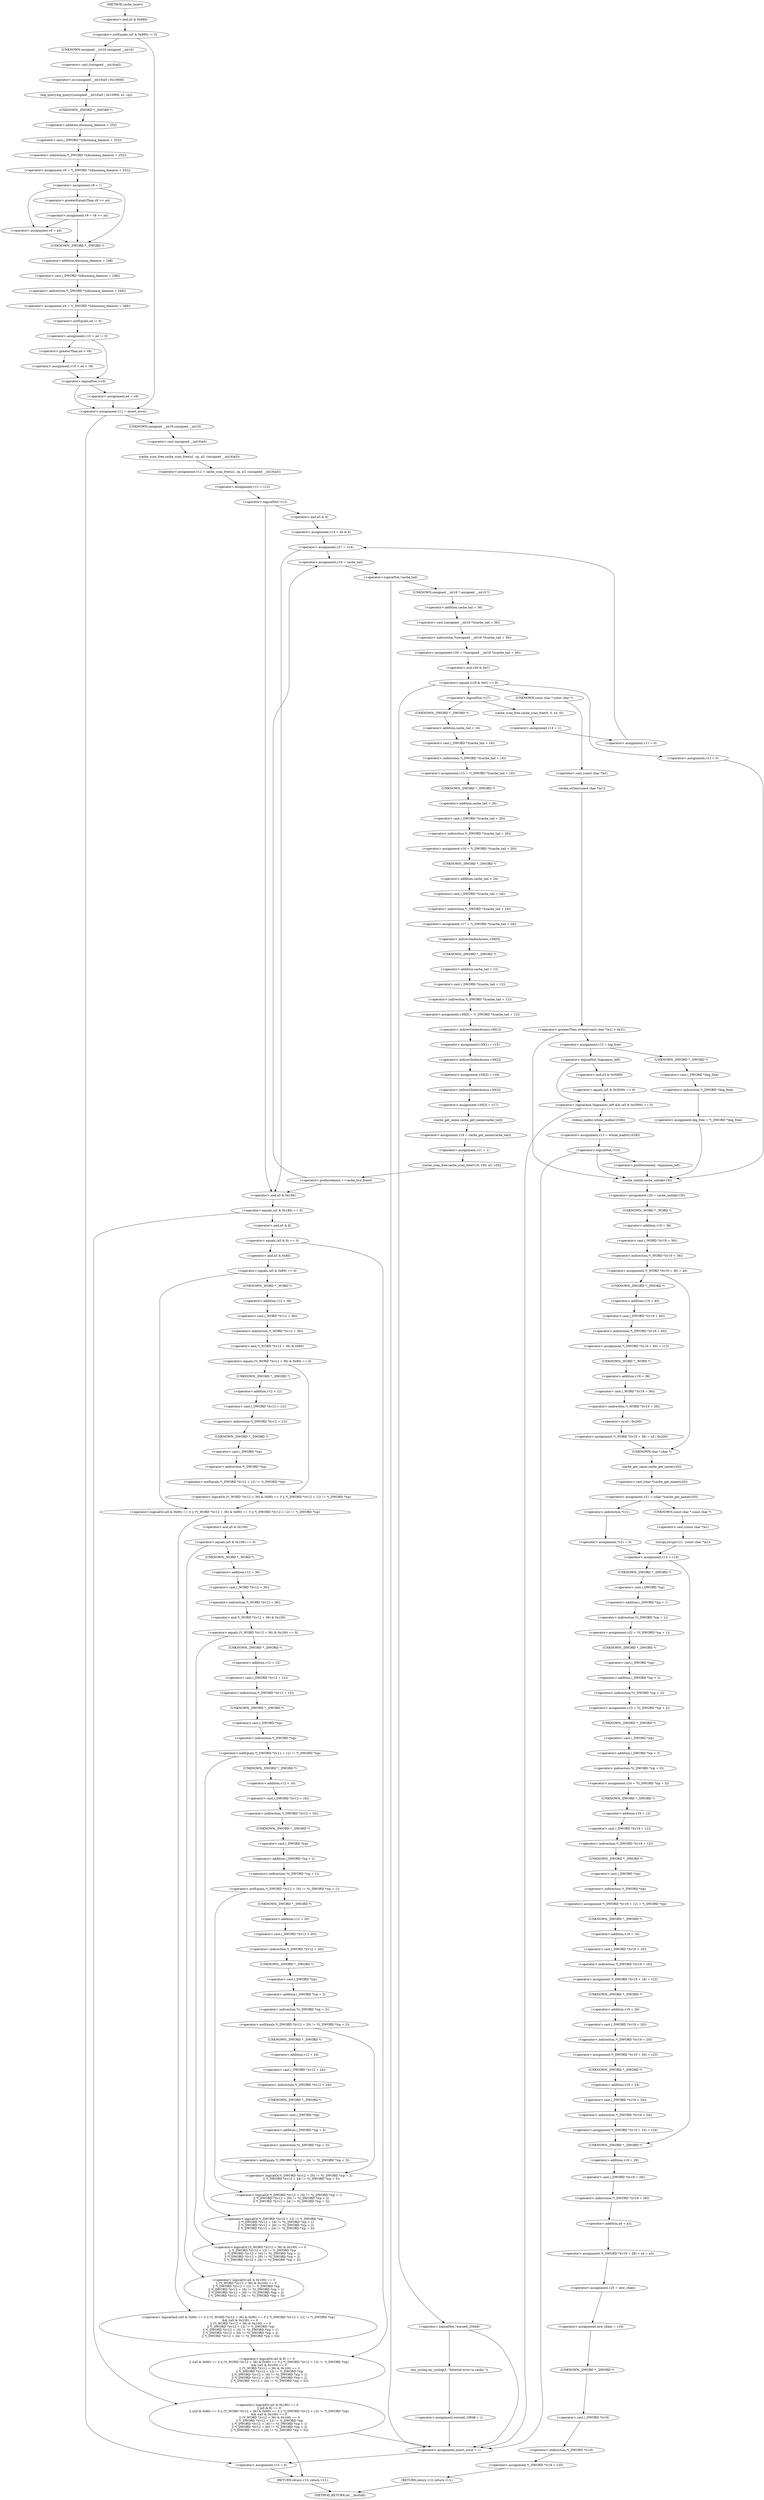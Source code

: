 digraph cache_insert {  
"1000151" [label = "(<operator>.notEquals,(a5 & 0x980) != 0)" ]
"1000152" [label = "(<operator>.and,a5 & 0x980)" ]
"1000157" [label = "(log_query,log_query((unsigned __int16)a5 | 0x10000, a1, cp))" ]
"1000158" [label = "(<operator>.or,(unsigned __int16)a5 | 0x10000)" ]
"1000159" [label = "(<operator>.cast,(unsigned __int16)a5)" ]
"1000160" [label = "(UNKNOWN,unsigned __int16,unsigned __int16)" ]
"1000165" [label = "(<operator>.assignment,v8 = *(_DWORD *)(dnsmasq_daemon + 252))" ]
"1000167" [label = "(<operator>.indirection,*(_DWORD *)(dnsmasq_daemon + 252))" ]
"1000168" [label = "(<operator>.cast,(_DWORD *)(dnsmasq_daemon + 252))" ]
"1000169" [label = "(UNKNOWN,_DWORD *,_DWORD *)" ]
"1000170" [label = "(<operator>.addition,dnsmasq_daemon + 252)" ]
"1000173" [label = "(<operator>.assignment,v9 = 1)" ]
"1000178" [label = "(<operator>.assignment,v9 = v8 >= a4)" ]
"1000180" [label = "(<operator>.greaterEqualsThan,v8 >= a4)" ]
"1000185" [label = "(<operator>.assignment,v8 = a4)" ]
"1000188" [label = "(<operator>.assignment,a4 = *(_DWORD *)(dnsmasq_daemon + 248))" ]
"1000190" [label = "(<operator>.indirection,*(_DWORD *)(dnsmasq_daemon + 248))" ]
"1000191" [label = "(<operator>.cast,(_DWORD *)(dnsmasq_daemon + 248))" ]
"1000192" [label = "(UNKNOWN,_DWORD *,_DWORD *)" ]
"1000193" [label = "(<operator>.addition,dnsmasq_daemon + 248)" ]
"1000196" [label = "(<operator>.assignment,v10 = a4 != 0)" ]
"1000198" [label = "(<operator>.notEquals,a4 != 0)" ]
"1000203" [label = "(<operator>.assignment,v10 = a4 > v8)" ]
"1000205" [label = "(<operator>.greaterThan,a4 > v8)" ]
"1000209" [label = "(<operator>.logicalNot,!v10)" ]
"1000211" [label = "(<operator>.assignment,a4 = v8)" ]
"1000214" [label = "(<operator>.assignment,v11 = insert_error)" ]
"1000220" [label = "(<operator>.assignment,v12 = cache_scan_free(a1, cp, a3, (unsigned __int16)a5))" ]
"1000222" [label = "(cache_scan_free,cache_scan_free(a1, cp, a3, (unsigned __int16)a5))" ]
"1000226" [label = "(<operator>.cast,(unsigned __int16)a5)" ]
"1000227" [label = "(UNKNOWN,unsigned __int16,unsigned __int16)" ]
"1000229" [label = "(<operator>.assignment,v13 = v12)" ]
"1000233" [label = "(<operator>.logicalNot,!v12)" ]
"1000236" [label = "(<operator>.assignment,v14 = a5 & 4)" ]
"1000238" [label = "(<operator>.and,a5 & 4)" ]
"1000242" [label = "(<operator>.assignment,v27 = v14)" ]
"1000248" [label = "(<operator>.assignment,v19 = cache_tail)" ]
"1000252" [label = "(<operator>.logicalNot,!cache_tail)" ]
"1000255" [label = "(<operator>.assignment,v29 = *(unsigned __int16 *)(cache_tail + 36))" ]
"1000257" [label = "(<operator>.indirection,*(unsigned __int16 *)(cache_tail + 36))" ]
"1000258" [label = "(<operator>.cast,(unsigned __int16 *)(cache_tail + 36))" ]
"1000259" [label = "(UNKNOWN,unsigned __int16 *,unsigned __int16 *)" ]
"1000260" [label = "(<operator>.addition,cache_tail + 36)" ]
"1000264" [label = "(<operator>.equals,(v29 & 0xC) == 0)" ]
"1000265" [label = "(<operator>.and,v29 & 0xC)" ]
"1000274" [label = "(<operator>.greaterThan,strlen((const char *)a1) > 0x31)" ]
"1000275" [label = "(strlen,strlen((const char *)a1))" ]
"1000276" [label = "(<operator>.cast,(const char *)a1)" ]
"1000277" [label = "(UNKNOWN,const char *,const char *)" ]
"1000281" [label = "(<operator>.assignment,v13 = big_free)" ]
"1000287" [label = "(<operator>.assignment,big_free = *(_DWORD *)big_free)" ]
"1000289" [label = "(<operator>.indirection,*(_DWORD *)big_free)" ]
"1000290" [label = "(<operator>.cast,(_DWORD *)big_free)" ]
"1000291" [label = "(UNKNOWN,_DWORD *,_DWORD *)" ]
"1000296" [label = "(<operator>.logicalAnd,!bignames_left && (a5 & 0x5000) == 0)" ]
"1000297" [label = "(<operator>.logicalNot,!bignames_left)" ]
"1000299" [label = "(<operator>.equals,(a5 & 0x5000) == 0)" ]
"1000300" [label = "(<operator>.and,a5 & 0x5000)" ]
"1000305" [label = "(<operator>.assignment,v13 = whine_malloc(1028))" ]
"1000307" [label = "(whine_malloc,whine_malloc(1028))" ]
"1000310" [label = "(<operator>.logicalNot,!v13)" ]
"1000315" [label = "(<operator>.preDecrement,--bignames_left)" ]
"1000319" [label = "(<operator>.assignment,v13 = 0)" ]
"1000322" [label = "(<operator>.assignment,v20 = cache_unlink(v19))" ]
"1000324" [label = "(cache_unlink,cache_unlink(v19))" ]
"1000326" [label = "(<operator>.assignment,*(_WORD *)(v19 + 36) = a5)" ]
"1000327" [label = "(<operator>.indirection,*(_WORD *)(v19 + 36))" ]
"1000328" [label = "(<operator>.cast,(_WORD *)(v19 + 36))" ]
"1000329" [label = "(UNKNOWN,_WORD *,_WORD *)" ]
"1000330" [label = "(<operator>.addition,v19 + 36)" ]
"1000337" [label = "(<operator>.assignment,*(_DWORD *)(v19 + 40) = v13)" ]
"1000338" [label = "(<operator>.indirection,*(_DWORD *)(v19 + 40))" ]
"1000339" [label = "(<operator>.cast,(_DWORD *)(v19 + 40))" ]
"1000340" [label = "(UNKNOWN,_DWORD *,_DWORD *)" ]
"1000341" [label = "(<operator>.addition,v19 + 40)" ]
"1000345" [label = "(<operator>.assignment,*(_WORD *)(v19 + 36) = a5 | 0x200)" ]
"1000346" [label = "(<operator>.indirection,*(_WORD *)(v19 + 36))" ]
"1000347" [label = "(<operator>.cast,(_WORD *)(v19 + 36))" ]
"1000348" [label = "(UNKNOWN,_WORD *,_WORD *)" ]
"1000349" [label = "(<operator>.addition,v19 + 36)" ]
"1000352" [label = "(<operator>.or,a5 | 0x200)" ]
"1000355" [label = "(<operator>.assignment,v21 = (char *)cache_get_name(v20))" ]
"1000357" [label = "(<operator>.cast,(char *)cache_get_name(v20))" ]
"1000358" [label = "(UNKNOWN,char *,char *)" ]
"1000359" [label = "(cache_get_name,cache_get_name(v20))" ]
"1000363" [label = "(strcpy,strcpy(v21, (const char *)a1))" ]
"1000365" [label = "(<operator>.cast,(const char *)a1)" ]
"1000366" [label = "(UNKNOWN,const char *,const char *)" ]
"1000369" [label = "(<operator>.assignment,*v21 = 0)" ]
"1000370" [label = "(<operator>.indirection,*v21)" ]
"1000373" [label = "(<operator>.assignment,v13 = v19)" ]
"1000379" [label = "(<operator>.assignment,v22 = *((_DWORD *)cp + 1))" ]
"1000381" [label = "(<operator>.indirection,*((_DWORD *)cp + 1))" ]
"1000382" [label = "(<operator>.addition,(_DWORD *)cp + 1)" ]
"1000383" [label = "(<operator>.cast,(_DWORD *)cp)" ]
"1000384" [label = "(UNKNOWN,_DWORD *,_DWORD *)" ]
"1000387" [label = "(<operator>.assignment,v23 = *((_DWORD *)cp + 2))" ]
"1000389" [label = "(<operator>.indirection,*((_DWORD *)cp + 2))" ]
"1000390" [label = "(<operator>.addition,(_DWORD *)cp + 2)" ]
"1000391" [label = "(<operator>.cast,(_DWORD *)cp)" ]
"1000392" [label = "(UNKNOWN,_DWORD *,_DWORD *)" ]
"1000395" [label = "(<operator>.assignment,v24 = *((_DWORD *)cp + 3))" ]
"1000397" [label = "(<operator>.indirection,*((_DWORD *)cp + 3))" ]
"1000398" [label = "(<operator>.addition,(_DWORD *)cp + 3)" ]
"1000399" [label = "(<operator>.cast,(_DWORD *)cp)" ]
"1000400" [label = "(UNKNOWN,_DWORD *,_DWORD *)" ]
"1000403" [label = "(<operator>.assignment,*(_DWORD *)(v19 + 12) = *(_DWORD *)cp)" ]
"1000404" [label = "(<operator>.indirection,*(_DWORD *)(v19 + 12))" ]
"1000405" [label = "(<operator>.cast,(_DWORD *)(v19 + 12))" ]
"1000406" [label = "(UNKNOWN,_DWORD *,_DWORD *)" ]
"1000407" [label = "(<operator>.addition,v19 + 12)" ]
"1000410" [label = "(<operator>.indirection,*(_DWORD *)cp)" ]
"1000411" [label = "(<operator>.cast,(_DWORD *)cp)" ]
"1000412" [label = "(UNKNOWN,_DWORD *,_DWORD *)" ]
"1000414" [label = "(<operator>.assignment,*(_DWORD *)(v19 + 16) = v22)" ]
"1000415" [label = "(<operator>.indirection,*(_DWORD *)(v19 + 16))" ]
"1000416" [label = "(<operator>.cast,(_DWORD *)(v19 + 16))" ]
"1000417" [label = "(UNKNOWN,_DWORD *,_DWORD *)" ]
"1000418" [label = "(<operator>.addition,v19 + 16)" ]
"1000422" [label = "(<operator>.assignment,*(_DWORD *)(v19 + 20) = v23)" ]
"1000423" [label = "(<operator>.indirection,*(_DWORD *)(v19 + 20))" ]
"1000424" [label = "(<operator>.cast,(_DWORD *)(v19 + 20))" ]
"1000425" [label = "(UNKNOWN,_DWORD *,_DWORD *)" ]
"1000426" [label = "(<operator>.addition,v19 + 20)" ]
"1000430" [label = "(<operator>.assignment,*(_DWORD *)(v19 + 24) = v24)" ]
"1000431" [label = "(<operator>.indirection,*(_DWORD *)(v19 + 24))" ]
"1000432" [label = "(<operator>.cast,(_DWORD *)(v19 + 24))" ]
"1000433" [label = "(UNKNOWN,_DWORD *,_DWORD *)" ]
"1000434" [label = "(<operator>.addition,v19 + 24)" ]
"1000438" [label = "(<operator>.assignment,*(_DWORD *)(v19 + 28) = a4 + a3)" ]
"1000439" [label = "(<operator>.indirection,*(_DWORD *)(v19 + 28))" ]
"1000440" [label = "(<operator>.cast,(_DWORD *)(v19 + 28))" ]
"1000441" [label = "(UNKNOWN,_DWORD *,_DWORD *)" ]
"1000442" [label = "(<operator>.addition,v19 + 28)" ]
"1000445" [label = "(<operator>.addition,a4 + a3)" ]
"1000448" [label = "(<operator>.assignment,v25 = new_chain)" ]
"1000451" [label = "(<operator>.assignment,new_chain = v19)" ]
"1000454" [label = "(<operator>.assignment,*(_DWORD *)v19 = v25)" ]
"1000455" [label = "(<operator>.indirection,*(_DWORD *)v19)" ]
"1000456" [label = "(<operator>.cast,(_DWORD *)v19)" ]
"1000457" [label = "(UNKNOWN,_DWORD *,_DWORD *)" ]
"1000460" [label = "(RETURN,return v13;,return v13;)" ]
"1000466" [label = "(<operator>.logicalNot,!warned_10948)" ]
"1000469" [label = "(my_syslog,my_syslog(3, \"Internal error in cache.\"))" ]
"1000472" [label = "(<operator>.assignment,warned_10948 = 1)" ]
"1000477" [label = "(<operator>.logicalNot,!v27)" ]
"1000480" [label = "(cache_scan_free,cache_scan_free(0, 0, a3, 0))" ]
"1000485" [label = "(<operator>.assignment,v14 = 1)" ]
"1000488" [label = "(<operator>.assignment,v11 = 0)" ]
"1000492" [label = "(<operator>.assignment,v15 = *(_DWORD *)(cache_tail + 16))" ]
"1000494" [label = "(<operator>.indirection,*(_DWORD *)(cache_tail + 16))" ]
"1000495" [label = "(<operator>.cast,(_DWORD *)(cache_tail + 16))" ]
"1000496" [label = "(UNKNOWN,_DWORD *,_DWORD *)" ]
"1000497" [label = "(<operator>.addition,cache_tail + 16)" ]
"1000500" [label = "(<operator>.assignment,v16 = *(_DWORD *)(cache_tail + 20))" ]
"1000502" [label = "(<operator>.indirection,*(_DWORD *)(cache_tail + 20))" ]
"1000503" [label = "(<operator>.cast,(_DWORD *)(cache_tail + 20))" ]
"1000504" [label = "(UNKNOWN,_DWORD *,_DWORD *)" ]
"1000505" [label = "(<operator>.addition,cache_tail + 20)" ]
"1000508" [label = "(<operator>.assignment,v17 = *(_DWORD *)(cache_tail + 24))" ]
"1000510" [label = "(<operator>.indirection,*(_DWORD *)(cache_tail + 24))" ]
"1000511" [label = "(<operator>.cast,(_DWORD *)(cache_tail + 24))" ]
"1000512" [label = "(UNKNOWN,_DWORD *,_DWORD *)" ]
"1000513" [label = "(<operator>.addition,cache_tail + 24)" ]
"1000516" [label = "(<operator>.assignment,v30[0] = *(_DWORD *)(cache_tail + 12))" ]
"1000517" [label = "(<operator>.indirectIndexAccess,v30[0])" ]
"1000520" [label = "(<operator>.indirection,*(_DWORD *)(cache_tail + 12))" ]
"1000521" [label = "(<operator>.cast,(_DWORD *)(cache_tail + 12))" ]
"1000522" [label = "(UNKNOWN,_DWORD *,_DWORD *)" ]
"1000523" [label = "(<operator>.addition,cache_tail + 12)" ]
"1000526" [label = "(<operator>.assignment,v30[1] = v15)" ]
"1000527" [label = "(<operator>.indirectIndexAccess,v30[1])" ]
"1000531" [label = "(<operator>.assignment,v30[2] = v16)" ]
"1000532" [label = "(<operator>.indirectIndexAccess,v30[2])" ]
"1000536" [label = "(<operator>.assignment,v30[3] = v17)" ]
"1000537" [label = "(<operator>.indirectIndexAccess,v30[3])" ]
"1000541" [label = "(<operator>.assignment,v18 = cache_get_name(cache_tail))" ]
"1000543" [label = "(cache_get_name,cache_get_name(cache_tail))" ]
"1000545" [label = "(<operator>.assignment,v11 = 1)" ]
"1000548" [label = "(cache_scan_free,cache_scan_free(v18, v30, a3, v29))" ]
"1000553" [label = "(<operator>.preIncrement,++cache_live_freed)" ]
"1000556" [label = "(<operator>.logicalOr,(a5 & 0x180) == 0\n    || (a5 & 8) == 0\n    || ((a5 & 0x80) == 0 || (*(_WORD *)(v12 + 36) & 0x80) == 0 || *(_DWORD *)(v12 + 12) != *(_DWORD *)cp)\n    && ((a5 & 0x100) == 0\n     || (*(_WORD *)(v12 + 36) & 0x100) == 0\n     || *(_DWORD *)(v12 + 12) != *(_DWORD *)cp\n     || *(_DWORD *)(v12 + 16) != *((_DWORD *)cp + 1)\n     || *(_DWORD *)(v12 + 20) != *((_DWORD *)cp + 2)\n     || *(_DWORD *)(v12 + 24) != *((_DWORD *)cp + 3)))" ]
"1000557" [label = "(<operator>.equals,(a5 & 0x180) == 0)" ]
"1000558" [label = "(<operator>.and,a5 & 0x180)" ]
"1000562" [label = "(<operator>.logicalOr,(a5 & 8) == 0\n    || ((a5 & 0x80) == 0 || (*(_WORD *)(v12 + 36) & 0x80) == 0 || *(_DWORD *)(v12 + 12) != *(_DWORD *)cp)\n    && ((a5 & 0x100) == 0\n     || (*(_WORD *)(v12 + 36) & 0x100) == 0\n     || *(_DWORD *)(v12 + 12) != *(_DWORD *)cp\n     || *(_DWORD *)(v12 + 16) != *((_DWORD *)cp + 1)\n     || *(_DWORD *)(v12 + 20) != *((_DWORD *)cp + 2)\n     || *(_DWORD *)(v12 + 24) != *((_DWORD *)cp + 3)))" ]
"1000563" [label = "(<operator>.equals,(a5 & 8) == 0)" ]
"1000564" [label = "(<operator>.and,a5 & 8)" ]
"1000568" [label = "(<operator>.logicalAnd,((a5 & 0x80) == 0 || (*(_WORD *)(v12 + 36) & 0x80) == 0 || *(_DWORD *)(v12 + 12) != *(_DWORD *)cp)\n    && ((a5 & 0x100) == 0\n     || (*(_WORD *)(v12 + 36) & 0x100) == 0\n     || *(_DWORD *)(v12 + 12) != *(_DWORD *)cp\n     || *(_DWORD *)(v12 + 16) != *((_DWORD *)cp + 1)\n     || *(_DWORD *)(v12 + 20) != *((_DWORD *)cp + 2)\n     || *(_DWORD *)(v12 + 24) != *((_DWORD *)cp + 3)))" ]
"1000569" [label = "(<operator>.logicalOr,(a5 & 0x80) == 0 || (*(_WORD *)(v12 + 36) & 0x80) == 0 || *(_DWORD *)(v12 + 12) != *(_DWORD *)cp)" ]
"1000570" [label = "(<operator>.equals,(a5 & 0x80) == 0)" ]
"1000571" [label = "(<operator>.and,a5 & 0x80)" ]
"1000575" [label = "(<operator>.logicalOr,(*(_WORD *)(v12 + 36) & 0x80) == 0 || *(_DWORD *)(v12 + 12) != *(_DWORD *)cp)" ]
"1000576" [label = "(<operator>.equals,(*(_WORD *)(v12 + 36) & 0x80) == 0)" ]
"1000577" [label = "(<operator>.and,*(_WORD *)(v12 + 36) & 0x80)" ]
"1000578" [label = "(<operator>.indirection,*(_WORD *)(v12 + 36))" ]
"1000579" [label = "(<operator>.cast,(_WORD *)(v12 + 36))" ]
"1000580" [label = "(UNKNOWN,_WORD *,_WORD *)" ]
"1000581" [label = "(<operator>.addition,v12 + 36)" ]
"1000586" [label = "(<operator>.notEquals,*(_DWORD *)(v12 + 12) != *(_DWORD *)cp)" ]
"1000587" [label = "(<operator>.indirection,*(_DWORD *)(v12 + 12))" ]
"1000588" [label = "(<operator>.cast,(_DWORD *)(v12 + 12))" ]
"1000589" [label = "(UNKNOWN,_DWORD *,_DWORD *)" ]
"1000590" [label = "(<operator>.addition,v12 + 12)" ]
"1000593" [label = "(<operator>.indirection,*(_DWORD *)cp)" ]
"1000594" [label = "(<operator>.cast,(_DWORD *)cp)" ]
"1000595" [label = "(UNKNOWN,_DWORD *,_DWORD *)" ]
"1000597" [label = "(<operator>.logicalOr,(a5 & 0x100) == 0\n     || (*(_WORD *)(v12 + 36) & 0x100) == 0\n     || *(_DWORD *)(v12 + 12) != *(_DWORD *)cp\n     || *(_DWORD *)(v12 + 16) != *((_DWORD *)cp + 1)\n     || *(_DWORD *)(v12 + 20) != *((_DWORD *)cp + 2)\n     || *(_DWORD *)(v12 + 24) != *((_DWORD *)cp + 3))" ]
"1000598" [label = "(<operator>.equals,(a5 & 0x100) == 0)" ]
"1000599" [label = "(<operator>.and,a5 & 0x100)" ]
"1000603" [label = "(<operator>.logicalOr,(*(_WORD *)(v12 + 36) & 0x100) == 0\n     || *(_DWORD *)(v12 + 12) != *(_DWORD *)cp\n     || *(_DWORD *)(v12 + 16) != *((_DWORD *)cp + 1)\n     || *(_DWORD *)(v12 + 20) != *((_DWORD *)cp + 2)\n     || *(_DWORD *)(v12 + 24) != *((_DWORD *)cp + 3))" ]
"1000604" [label = "(<operator>.equals,(*(_WORD *)(v12 + 36) & 0x100) == 0)" ]
"1000605" [label = "(<operator>.and,*(_WORD *)(v12 + 36) & 0x100)" ]
"1000606" [label = "(<operator>.indirection,*(_WORD *)(v12 + 36))" ]
"1000607" [label = "(<operator>.cast,(_WORD *)(v12 + 36))" ]
"1000608" [label = "(UNKNOWN,_WORD *,_WORD *)" ]
"1000609" [label = "(<operator>.addition,v12 + 36)" ]
"1000614" [label = "(<operator>.logicalOr,*(_DWORD *)(v12 + 12) != *(_DWORD *)cp\n     || *(_DWORD *)(v12 + 16) != *((_DWORD *)cp + 1)\n     || *(_DWORD *)(v12 + 20) != *((_DWORD *)cp + 2)\n     || *(_DWORD *)(v12 + 24) != *((_DWORD *)cp + 3))" ]
"1000615" [label = "(<operator>.notEquals,*(_DWORD *)(v12 + 12) != *(_DWORD *)cp)" ]
"1000616" [label = "(<operator>.indirection,*(_DWORD *)(v12 + 12))" ]
"1000617" [label = "(<operator>.cast,(_DWORD *)(v12 + 12))" ]
"1000618" [label = "(UNKNOWN,_DWORD *,_DWORD *)" ]
"1000619" [label = "(<operator>.addition,v12 + 12)" ]
"1000622" [label = "(<operator>.indirection,*(_DWORD *)cp)" ]
"1000623" [label = "(<operator>.cast,(_DWORD *)cp)" ]
"1000624" [label = "(UNKNOWN,_DWORD *,_DWORD *)" ]
"1000626" [label = "(<operator>.logicalOr,*(_DWORD *)(v12 + 16) != *((_DWORD *)cp + 1)\n     || *(_DWORD *)(v12 + 20) != *((_DWORD *)cp + 2)\n     || *(_DWORD *)(v12 + 24) != *((_DWORD *)cp + 3))" ]
"1000627" [label = "(<operator>.notEquals,*(_DWORD *)(v12 + 16) != *((_DWORD *)cp + 1))" ]
"1000628" [label = "(<operator>.indirection,*(_DWORD *)(v12 + 16))" ]
"1000629" [label = "(<operator>.cast,(_DWORD *)(v12 + 16))" ]
"1000630" [label = "(UNKNOWN,_DWORD *,_DWORD *)" ]
"1000631" [label = "(<operator>.addition,v12 + 16)" ]
"1000634" [label = "(<operator>.indirection,*((_DWORD *)cp + 1))" ]
"1000635" [label = "(<operator>.addition,(_DWORD *)cp + 1)" ]
"1000636" [label = "(<operator>.cast,(_DWORD *)cp)" ]
"1000637" [label = "(UNKNOWN,_DWORD *,_DWORD *)" ]
"1000640" [label = "(<operator>.logicalOr,*(_DWORD *)(v12 + 20) != *((_DWORD *)cp + 2)\n     || *(_DWORD *)(v12 + 24) != *((_DWORD *)cp + 3))" ]
"1000641" [label = "(<operator>.notEquals,*(_DWORD *)(v12 + 20) != *((_DWORD *)cp + 2))" ]
"1000642" [label = "(<operator>.indirection,*(_DWORD *)(v12 + 20))" ]
"1000643" [label = "(<operator>.cast,(_DWORD *)(v12 + 20))" ]
"1000644" [label = "(UNKNOWN,_DWORD *,_DWORD *)" ]
"1000645" [label = "(<operator>.addition,v12 + 20)" ]
"1000648" [label = "(<operator>.indirection,*((_DWORD *)cp + 2))" ]
"1000649" [label = "(<operator>.addition,(_DWORD *)cp + 2)" ]
"1000650" [label = "(<operator>.cast,(_DWORD *)cp)" ]
"1000651" [label = "(UNKNOWN,_DWORD *,_DWORD *)" ]
"1000654" [label = "(<operator>.notEquals,*(_DWORD *)(v12 + 24) != *((_DWORD *)cp + 3))" ]
"1000655" [label = "(<operator>.indirection,*(_DWORD *)(v12 + 24))" ]
"1000656" [label = "(<operator>.cast,(_DWORD *)(v12 + 24))" ]
"1000657" [label = "(UNKNOWN,_DWORD *,_DWORD *)" ]
"1000658" [label = "(<operator>.addition,v12 + 24)" ]
"1000661" [label = "(<operator>.indirection,*((_DWORD *)cp + 3))" ]
"1000662" [label = "(<operator>.addition,(_DWORD *)cp + 3)" ]
"1000663" [label = "(<operator>.cast,(_DWORD *)cp)" ]
"1000664" [label = "(UNKNOWN,_DWORD *,_DWORD *)" ]
"1000669" [label = "(<operator>.assignment,insert_error = 1)" ]
"1000673" [label = "(<operator>.assignment,v13 = 0)" ]
"1000676" [label = "(RETURN,return v13;,return v13;)" ]
"1000122" [label = "(METHOD,cache_insert)" ]
"1000678" [label = "(METHOD_RETURN,int __fastcall)" ]
  "1000151" -> "1000160" 
  "1000151" -> "1000214" 
  "1000152" -> "1000151" 
  "1000157" -> "1000169" 
  "1000158" -> "1000157" 
  "1000159" -> "1000158" 
  "1000160" -> "1000159" 
  "1000165" -> "1000173" 
  "1000167" -> "1000165" 
  "1000168" -> "1000167" 
  "1000169" -> "1000170" 
  "1000170" -> "1000168" 
  "1000173" -> "1000180" 
  "1000173" -> "1000185" 
  "1000173" -> "1000192" 
  "1000178" -> "1000185" 
  "1000178" -> "1000192" 
  "1000180" -> "1000178" 
  "1000185" -> "1000192" 
  "1000188" -> "1000198" 
  "1000190" -> "1000188" 
  "1000191" -> "1000190" 
  "1000192" -> "1000193" 
  "1000193" -> "1000191" 
  "1000196" -> "1000205" 
  "1000196" -> "1000209" 
  "1000198" -> "1000196" 
  "1000203" -> "1000209" 
  "1000205" -> "1000203" 
  "1000209" -> "1000211" 
  "1000209" -> "1000214" 
  "1000211" -> "1000214" 
  "1000214" -> "1000673" 
  "1000214" -> "1000227" 
  "1000220" -> "1000229" 
  "1000222" -> "1000220" 
  "1000226" -> "1000222" 
  "1000227" -> "1000226" 
  "1000229" -> "1000233" 
  "1000233" -> "1000238" 
  "1000233" -> "1000558" 
  "1000236" -> "1000242" 
  "1000238" -> "1000236" 
  "1000242" -> "1000248" 
  "1000242" -> "1000558" 
  "1000248" -> "1000252" 
  "1000252" -> "1000669" 
  "1000252" -> "1000259" 
  "1000255" -> "1000265" 
  "1000257" -> "1000255" 
  "1000258" -> "1000257" 
  "1000259" -> "1000260" 
  "1000260" -> "1000258" 
  "1000264" -> "1000277" 
  "1000264" -> "1000319" 
  "1000264" -> "1000466" 
  "1000264" -> "1000477" 
  "1000265" -> "1000264" 
  "1000274" -> "1000281" 
  "1000274" -> "1000324" 
  "1000275" -> "1000274" 
  "1000276" -> "1000275" 
  "1000277" -> "1000276" 
  "1000281" -> "1000291" 
  "1000281" -> "1000297" 
  "1000287" -> "1000324" 
  "1000289" -> "1000287" 
  "1000290" -> "1000289" 
  "1000291" -> "1000290" 
  "1000296" -> "1000669" 
  "1000296" -> "1000307" 
  "1000297" -> "1000296" 
  "1000297" -> "1000300" 
  "1000299" -> "1000296" 
  "1000300" -> "1000299" 
  "1000305" -> "1000310" 
  "1000307" -> "1000305" 
  "1000310" -> "1000669" 
  "1000310" -> "1000315" 
  "1000310" -> "1000324" 
  "1000315" -> "1000324" 
  "1000319" -> "1000324" 
  "1000322" -> "1000329" 
  "1000324" -> "1000322" 
  "1000326" -> "1000340" 
  "1000326" -> "1000358" 
  "1000327" -> "1000326" 
  "1000328" -> "1000327" 
  "1000329" -> "1000330" 
  "1000330" -> "1000328" 
  "1000337" -> "1000348" 
  "1000338" -> "1000337" 
  "1000339" -> "1000338" 
  "1000340" -> "1000341" 
  "1000341" -> "1000339" 
  "1000345" -> "1000358" 
  "1000346" -> "1000352" 
  "1000347" -> "1000346" 
  "1000348" -> "1000349" 
  "1000349" -> "1000347" 
  "1000352" -> "1000345" 
  "1000355" -> "1000366" 
  "1000355" -> "1000370" 
  "1000357" -> "1000355" 
  "1000358" -> "1000359" 
  "1000359" -> "1000357" 
  "1000363" -> "1000373" 
  "1000365" -> "1000363" 
  "1000366" -> "1000365" 
  "1000369" -> "1000373" 
  "1000370" -> "1000369" 
  "1000373" -> "1000441" 
  "1000373" -> "1000384" 
  "1000379" -> "1000392" 
  "1000381" -> "1000379" 
  "1000382" -> "1000381" 
  "1000383" -> "1000382" 
  "1000384" -> "1000383" 
  "1000387" -> "1000400" 
  "1000389" -> "1000387" 
  "1000390" -> "1000389" 
  "1000391" -> "1000390" 
  "1000392" -> "1000391" 
  "1000395" -> "1000406" 
  "1000397" -> "1000395" 
  "1000398" -> "1000397" 
  "1000399" -> "1000398" 
  "1000400" -> "1000399" 
  "1000403" -> "1000417" 
  "1000404" -> "1000412" 
  "1000405" -> "1000404" 
  "1000406" -> "1000407" 
  "1000407" -> "1000405" 
  "1000410" -> "1000403" 
  "1000411" -> "1000410" 
  "1000412" -> "1000411" 
  "1000414" -> "1000425" 
  "1000415" -> "1000414" 
  "1000416" -> "1000415" 
  "1000417" -> "1000418" 
  "1000418" -> "1000416" 
  "1000422" -> "1000433" 
  "1000423" -> "1000422" 
  "1000424" -> "1000423" 
  "1000425" -> "1000426" 
  "1000426" -> "1000424" 
  "1000430" -> "1000441" 
  "1000431" -> "1000430" 
  "1000432" -> "1000431" 
  "1000433" -> "1000434" 
  "1000434" -> "1000432" 
  "1000438" -> "1000448" 
  "1000439" -> "1000445" 
  "1000440" -> "1000439" 
  "1000441" -> "1000442" 
  "1000442" -> "1000440" 
  "1000445" -> "1000438" 
  "1000448" -> "1000451" 
  "1000451" -> "1000457" 
  "1000454" -> "1000460" 
  "1000455" -> "1000454" 
  "1000456" -> "1000455" 
  "1000457" -> "1000456" 
  "1000460" -> "1000678" 
  "1000466" -> "1000469" 
  "1000466" -> "1000669" 
  "1000469" -> "1000472" 
  "1000472" -> "1000669" 
  "1000477" -> "1000480" 
  "1000477" -> "1000496" 
  "1000480" -> "1000485" 
  "1000485" -> "1000488" 
  "1000488" -> "1000242" 
  "1000492" -> "1000504" 
  "1000494" -> "1000492" 
  "1000495" -> "1000494" 
  "1000496" -> "1000497" 
  "1000497" -> "1000495" 
  "1000500" -> "1000512" 
  "1000502" -> "1000500" 
  "1000503" -> "1000502" 
  "1000504" -> "1000505" 
  "1000505" -> "1000503" 
  "1000508" -> "1000517" 
  "1000510" -> "1000508" 
  "1000511" -> "1000510" 
  "1000512" -> "1000513" 
  "1000513" -> "1000511" 
  "1000516" -> "1000527" 
  "1000517" -> "1000522" 
  "1000520" -> "1000516" 
  "1000521" -> "1000520" 
  "1000522" -> "1000523" 
  "1000523" -> "1000521" 
  "1000526" -> "1000532" 
  "1000527" -> "1000526" 
  "1000531" -> "1000537" 
  "1000532" -> "1000531" 
  "1000536" -> "1000543" 
  "1000537" -> "1000536" 
  "1000541" -> "1000545" 
  "1000543" -> "1000541" 
  "1000545" -> "1000548" 
  "1000548" -> "1000553" 
  "1000553" -> "1000248" 
  "1000553" -> "1000558" 
  "1000556" -> "1000669" 
  "1000556" -> "1000676" 
  "1000557" -> "1000556" 
  "1000557" -> "1000564" 
  "1000558" -> "1000557" 
  "1000562" -> "1000556" 
  "1000563" -> "1000562" 
  "1000563" -> "1000571" 
  "1000564" -> "1000563" 
  "1000568" -> "1000562" 
  "1000569" -> "1000568" 
  "1000569" -> "1000599" 
  "1000570" -> "1000580" 
  "1000570" -> "1000569" 
  "1000571" -> "1000570" 
  "1000575" -> "1000569" 
  "1000576" -> "1000589" 
  "1000576" -> "1000575" 
  "1000577" -> "1000576" 
  "1000578" -> "1000577" 
  "1000579" -> "1000578" 
  "1000580" -> "1000581" 
  "1000581" -> "1000579" 
  "1000586" -> "1000575" 
  "1000587" -> "1000595" 
  "1000588" -> "1000587" 
  "1000589" -> "1000590" 
  "1000590" -> "1000588" 
  "1000593" -> "1000586" 
  "1000594" -> "1000593" 
  "1000595" -> "1000594" 
  "1000597" -> "1000568" 
  "1000598" -> "1000608" 
  "1000598" -> "1000597" 
  "1000599" -> "1000598" 
  "1000603" -> "1000597" 
  "1000604" -> "1000618" 
  "1000604" -> "1000603" 
  "1000605" -> "1000604" 
  "1000606" -> "1000605" 
  "1000607" -> "1000606" 
  "1000608" -> "1000609" 
  "1000609" -> "1000607" 
  "1000614" -> "1000603" 
  "1000615" -> "1000630" 
  "1000615" -> "1000614" 
  "1000616" -> "1000624" 
  "1000617" -> "1000616" 
  "1000618" -> "1000619" 
  "1000619" -> "1000617" 
  "1000622" -> "1000615" 
  "1000623" -> "1000622" 
  "1000624" -> "1000623" 
  "1000626" -> "1000614" 
  "1000627" -> "1000644" 
  "1000627" -> "1000626" 
  "1000628" -> "1000637" 
  "1000629" -> "1000628" 
  "1000630" -> "1000631" 
  "1000631" -> "1000629" 
  "1000634" -> "1000627" 
  "1000635" -> "1000634" 
  "1000636" -> "1000635" 
  "1000637" -> "1000636" 
  "1000640" -> "1000626" 
  "1000641" -> "1000657" 
  "1000641" -> "1000640" 
  "1000642" -> "1000651" 
  "1000643" -> "1000642" 
  "1000644" -> "1000645" 
  "1000645" -> "1000643" 
  "1000648" -> "1000641" 
  "1000649" -> "1000648" 
  "1000650" -> "1000649" 
  "1000651" -> "1000650" 
  "1000654" -> "1000640" 
  "1000655" -> "1000664" 
  "1000656" -> "1000655" 
  "1000657" -> "1000658" 
  "1000658" -> "1000656" 
  "1000661" -> "1000654" 
  "1000662" -> "1000661" 
  "1000663" -> "1000662" 
  "1000664" -> "1000663" 
  "1000669" -> "1000673" 
  "1000673" -> "1000676" 
  "1000676" -> "1000678" 
  "1000122" -> "1000152" 
}

